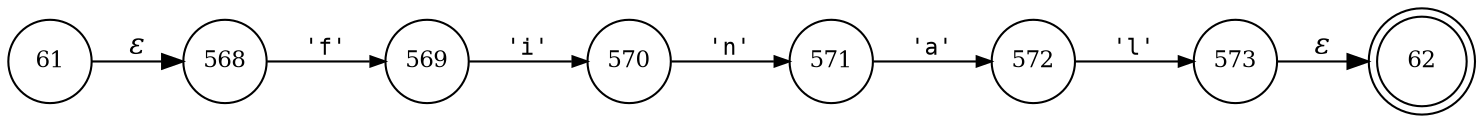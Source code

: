digraph ATN {
rankdir=LR;
s62[fontsize=11, label="62", shape=doublecircle, fixedsize=true, width=.6];
s568[fontsize=11,label="568", shape=circle, fixedsize=true, width=.55, peripheries=1];
s569[fontsize=11,label="569", shape=circle, fixedsize=true, width=.55, peripheries=1];
s570[fontsize=11,label="570", shape=circle, fixedsize=true, width=.55, peripheries=1];
s571[fontsize=11,label="571", shape=circle, fixedsize=true, width=.55, peripheries=1];
s572[fontsize=11,label="572", shape=circle, fixedsize=true, width=.55, peripheries=1];
s61[fontsize=11,label="61", shape=circle, fixedsize=true, width=.55, peripheries=1];
s573[fontsize=11,label="573", shape=circle, fixedsize=true, width=.55, peripheries=1];
s61 -> s568 [fontname="Times-Italic", label="&epsilon;"];
s568 -> s569 [fontsize=11, fontname="Courier", arrowsize=.7, label = "'f'", arrowhead = normal];
s569 -> s570 [fontsize=11, fontname="Courier", arrowsize=.7, label = "'i'", arrowhead = normal];
s570 -> s571 [fontsize=11, fontname="Courier", arrowsize=.7, label = "'n'", arrowhead = normal];
s571 -> s572 [fontsize=11, fontname="Courier", arrowsize=.7, label = "'a'", arrowhead = normal];
s572 -> s573 [fontsize=11, fontname="Courier", arrowsize=.7, label = "'l'", arrowhead = normal];
s573 -> s62 [fontname="Times-Italic", label="&epsilon;"];
}